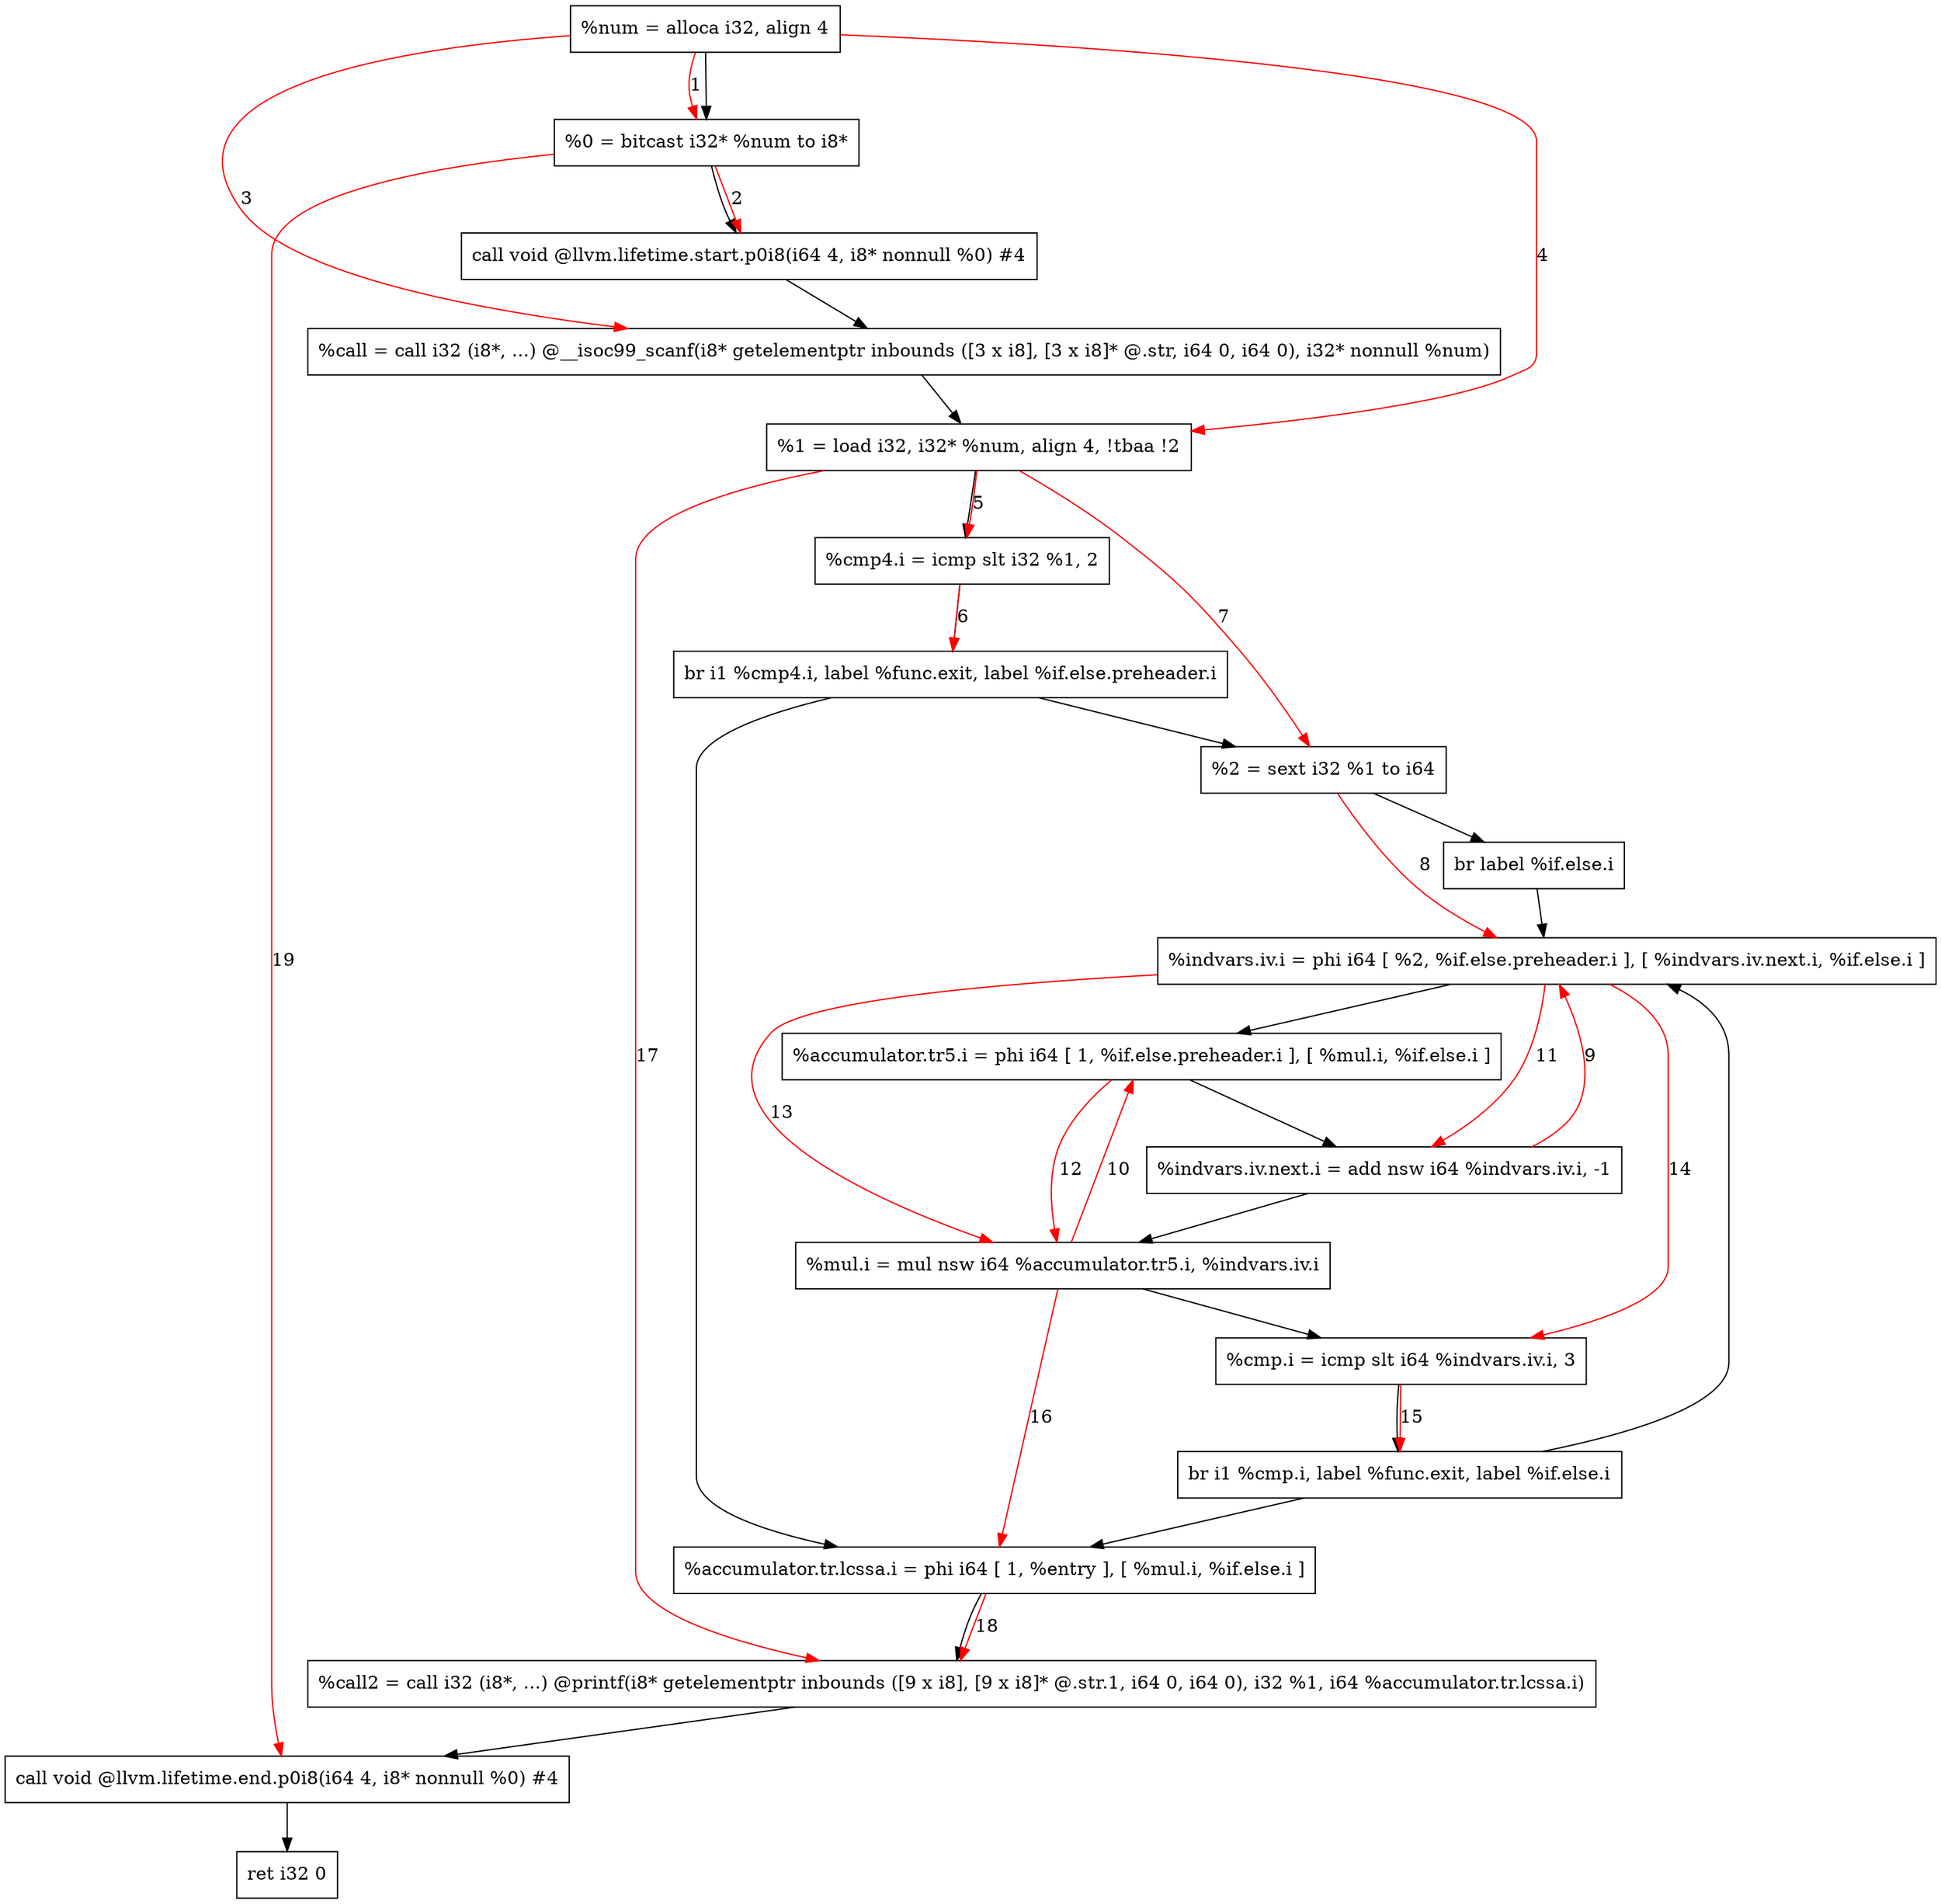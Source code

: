 digraph "CDFG for'main' function" {
	Node0x55d028801f38[shape=record, label="  %num = alloca i32, align 4"]
	Node0x55d028801fb8[shape=record, label="  %0 = bitcast i32* %num to i8*"]
	Node0x55d0288021f8[shape=record, label="  call void @llvm.lifetime.start.p0i8(i64 4, i8* nonnull %0) #4"]
	Node0x55d028802608[shape=record, label="  %call = call i32 (i8*, ...) @__isoc99_scanf(i8* getelementptr inbounds ([3 x i8], [3 x i8]* @.str, i64 0, i64 0), i32* nonnull %num)"]
	Node0x55d0288026c8[shape=record, label="  %1 = load i32, i32* %num, align 4, !tbaa !2"]
	Node0x55d028803680[shape=record, label="  %cmp4.i = icmp slt i32 %1, 2"]
	Node0x55d028803918[shape=record, label="  br i1 %cmp4.i, label %func.exit, label %if.else.preheader.i"]
	Node0x55d028803868[shape=record, label="  %2 = sext i32 %1 to i64"]
	Node0x55d028803a88[shape=record, label="  br label %if.else.i"]
	Node0x55d028803b38[shape=record, label="  %indvars.iv.i = phi i64 [ %2, %if.else.preheader.i ], [ %indvars.iv.next.i, %if.else.i ]"]
	Node0x55d028803cc8[shape=record, label="  %accumulator.tr5.i = phi i64 [ 1, %if.else.preheader.i ], [ %mul.i, %if.else.i ]"]
	Node0x55d028803d90[shape=record, label="  %indvars.iv.next.i = add nsw i64 %indvars.iv.i, -1"]
	Node0x55d028803e30[shape=record, label="  %mul.i = mul nsw i64 %accumulator.tr5.i, %indvars.iv.i"]
	Node0x55d028803ea0[shape=record, label="  %cmp.i = icmp slt i64 %indvars.iv.i, 3"]
	Node0x55d028803f28[shape=record, label="  br i1 %cmp.i, label %func.exit, label %if.else.i"]
	Node0x55d028803f78[shape=record, label="  %accumulator.tr.lcssa.i = phi i64 [ 1, %entry ], [ %mul.i, %if.else.i ]"]
	Node0x55d028804340[shape=record, label="  %call2 = call i32 (i8*, ...) @printf(i8* getelementptr inbounds ([9 x i8], [9 x i8]* @.str.1, i64 0, i64 0), i32 %1, i64 %accumulator.tr.lcssa.i)"]
	Node0x55d0288044d8[shape=record, label="  call void @llvm.lifetime.end.p0i8(i64 4, i8* nonnull %0) #4"]
	Node0x55d028803c78[shape=record, label="  ret i32 0"]
	Node0x55d028801f38 -> Node0x55d028801fb8
	Node0x55d028801fb8 -> Node0x55d0288021f8
	Node0x55d0288021f8 -> Node0x55d028802608
	Node0x55d028802608 -> Node0x55d0288026c8
	Node0x55d0288026c8 -> Node0x55d028803680
	Node0x55d028803680 -> Node0x55d028803918
	Node0x55d028803918 -> Node0x55d028803f78
	Node0x55d028803918 -> Node0x55d028803868
	Node0x55d028803868 -> Node0x55d028803a88
	Node0x55d028803a88 -> Node0x55d028803b38
	Node0x55d028803b38 -> Node0x55d028803cc8
	Node0x55d028803cc8 -> Node0x55d028803d90
	Node0x55d028803d90 -> Node0x55d028803e30
	Node0x55d028803e30 -> Node0x55d028803ea0
	Node0x55d028803ea0 -> Node0x55d028803f28
	Node0x55d028803f28 -> Node0x55d028803f78
	Node0x55d028803f28 -> Node0x55d028803b38
	Node0x55d028803f78 -> Node0x55d028804340
	Node0x55d028804340 -> Node0x55d0288044d8
	Node0x55d0288044d8 -> Node0x55d028803c78
edge [color=red]
	Node0x55d028801f38 -> Node0x55d028801fb8[label="1"]
	Node0x55d028801fb8 -> Node0x55d0288021f8[label="2"]
	Node0x55d028801f38 -> Node0x55d028802608[label="3"]
	Node0x55d028801f38 -> Node0x55d0288026c8[label="4"]
	Node0x55d0288026c8 -> Node0x55d028803680[label="5"]
	Node0x55d028803680 -> Node0x55d028803918[label="6"]
	Node0x55d0288026c8 -> Node0x55d028803868[label="7"]
	Node0x55d028803868 -> Node0x55d028803b38[label="8"]
	Node0x55d028803d90 -> Node0x55d028803b38[label="9"]
	Node0x55d028803e30 -> Node0x55d028803cc8[label="10"]
	Node0x55d028803b38 -> Node0x55d028803d90[label="11"]
	Node0x55d028803cc8 -> Node0x55d028803e30[label="12"]
	Node0x55d028803b38 -> Node0x55d028803e30[label="13"]
	Node0x55d028803b38 -> Node0x55d028803ea0[label="14"]
	Node0x55d028803ea0 -> Node0x55d028803f28[label="15"]
	Node0x55d028803e30 -> Node0x55d028803f78[label="16"]
	Node0x55d0288026c8 -> Node0x55d028804340[label="17"]
	Node0x55d028803f78 -> Node0x55d028804340[label="18"]
	Node0x55d028801fb8 -> Node0x55d0288044d8[label="19"]
}
